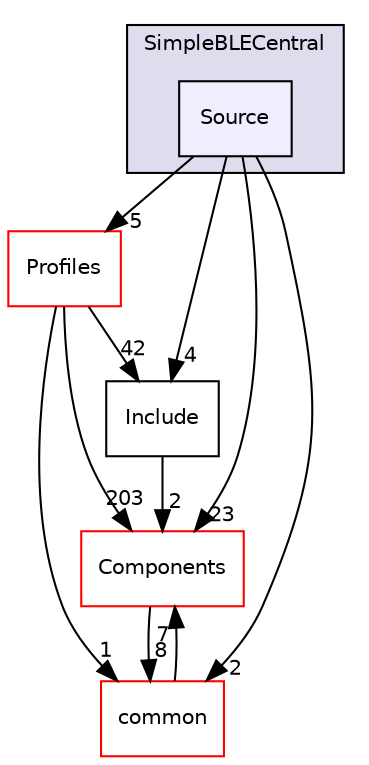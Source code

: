 digraph "C:/Work.git/ble/BLE-CC254x-1.4.0/Projects/ble/SimpleBLECentral/Source" {
  compound=true
  node [ fontsize="10", fontname="Helvetica"];
  edge [ labelfontsize="10", labelfontname="Helvetica"];
  subgraph clusterdir_03cfeadbf9642ac46eb9c65918824ddb {
    graph [ bgcolor="#ddddee", pencolor="black", label="SimpleBLECentral" fontname="Helvetica", fontsize="10", URL="dir_03cfeadbf9642ac46eb9c65918824ddb.html"]
  dir_30f6c957f3b07503f0b4726998c38025 [shape=box, label="Source", style="filled", fillcolor="#eeeeff", pencolor="black", URL="dir_30f6c957f3b07503f0b4726998c38025.html"];
  }
  dir_7a2b63247ca617f0e1ef727740be8a23 [shape=box label="Components" fillcolor="white" style="filled" color="red" URL="dir_7a2b63247ca617f0e1ef727740be8a23.html"];
  dir_bbf25acfb389de4a0b62fe1493a77c04 [shape=box label="Profiles" fillcolor="white" style="filled" color="red" URL="dir_bbf25acfb389de4a0b62fe1493a77c04.html"];
  dir_75d9d4b6f44aa532429bfdb05dd9374d [shape=box label="common" fillcolor="white" style="filled" color="red" URL="dir_75d9d4b6f44aa532429bfdb05dd9374d.html"];
  dir_c92cc19f0c851bfd7369f25eb8781a13 [shape=box label="Include" URL="dir_c92cc19f0c851bfd7369f25eb8781a13.html"];
  dir_7a2b63247ca617f0e1ef727740be8a23->dir_75d9d4b6f44aa532429bfdb05dd9374d [headlabel="8", labeldistance=1.5 headhref="dir_000001_000049.html"];
  dir_bbf25acfb389de4a0b62fe1493a77c04->dir_7a2b63247ca617f0e1ef727740be8a23 [headlabel="203", labeldistance=1.5 headhref="dir_000078_000001.html"];
  dir_bbf25acfb389de4a0b62fe1493a77c04->dir_75d9d4b6f44aa532429bfdb05dd9374d [headlabel="1", labeldistance=1.5 headhref="dir_000078_000049.html"];
  dir_bbf25acfb389de4a0b62fe1493a77c04->dir_c92cc19f0c851bfd7369f25eb8781a13 [headlabel="42", labeldistance=1.5 headhref="dir_000078_000069.html"];
  dir_75d9d4b6f44aa532429bfdb05dd9374d->dir_7a2b63247ca617f0e1ef727740be8a23 [headlabel="7", labeldistance=1.5 headhref="dir_000049_000001.html"];
  dir_30f6c957f3b07503f0b4726998c38025->dir_7a2b63247ca617f0e1ef727740be8a23 [headlabel="23", labeldistance=1.5 headhref="dir_000105_000001.html"];
  dir_30f6c957f3b07503f0b4726998c38025->dir_bbf25acfb389de4a0b62fe1493a77c04 [headlabel="5", labeldistance=1.5 headhref="dir_000105_000078.html"];
  dir_30f6c957f3b07503f0b4726998c38025->dir_75d9d4b6f44aa532429bfdb05dd9374d [headlabel="2", labeldistance=1.5 headhref="dir_000105_000049.html"];
  dir_30f6c957f3b07503f0b4726998c38025->dir_c92cc19f0c851bfd7369f25eb8781a13 [headlabel="4", labeldistance=1.5 headhref="dir_000105_000069.html"];
  dir_c92cc19f0c851bfd7369f25eb8781a13->dir_7a2b63247ca617f0e1ef727740be8a23 [headlabel="2", labeldistance=1.5 headhref="dir_000069_000001.html"];
}
